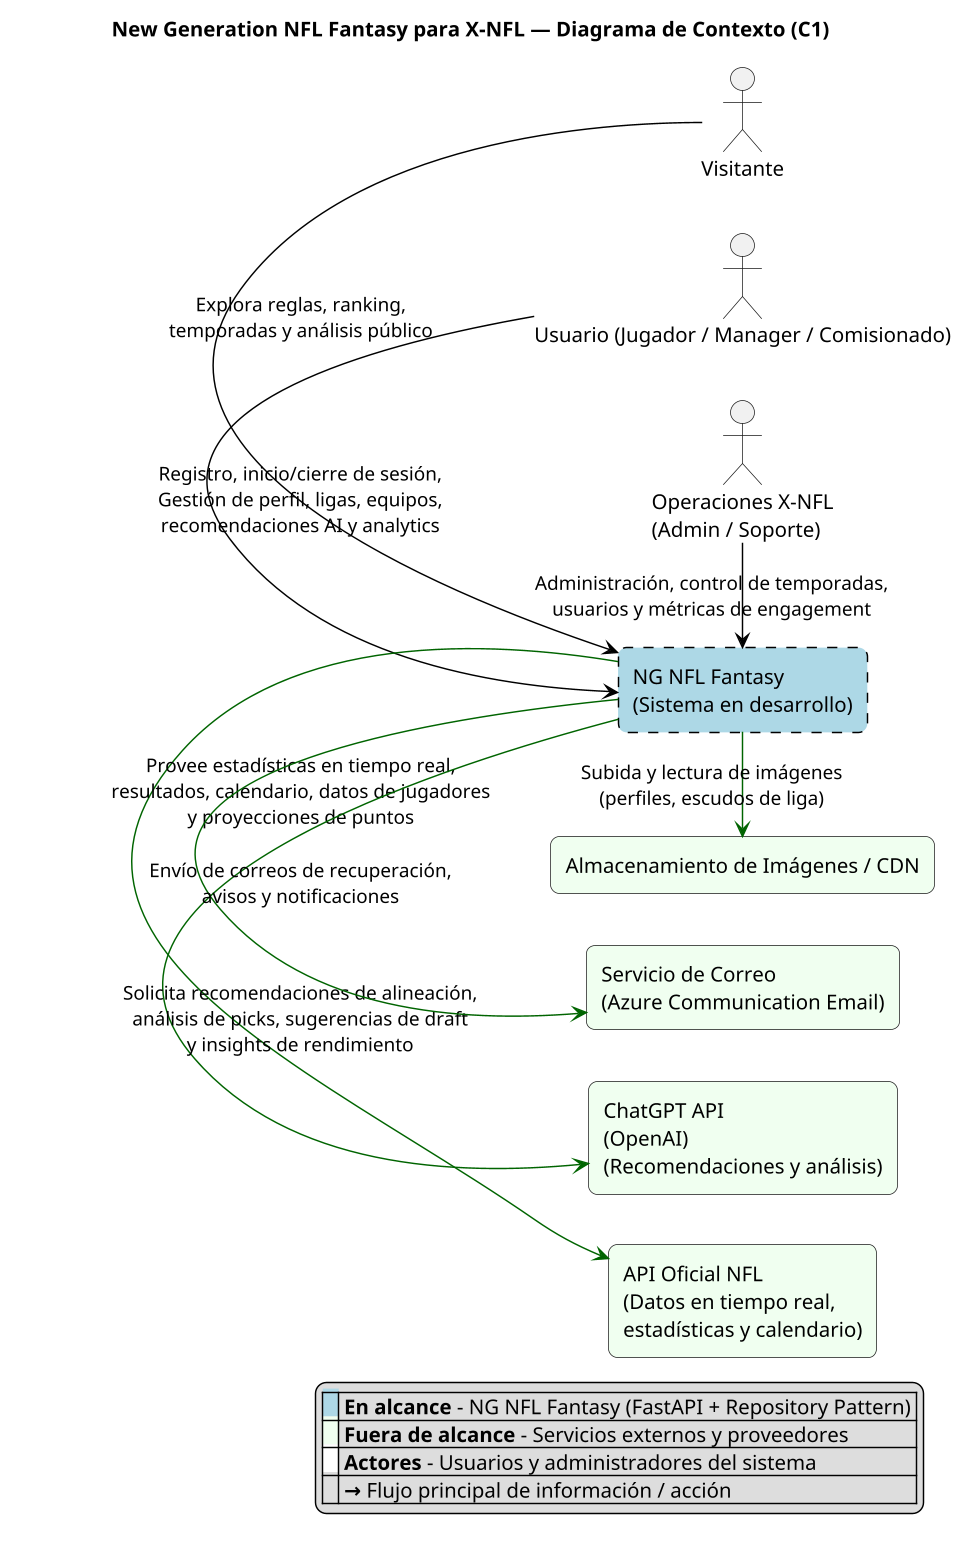 @startuml contexto
title New Generation NFL Fantasy para X-NFL — Diagrama de Contexto (C1)

skinparam dpi 140
skinparam rectangle {
  RoundCorner 12
}
skinparam packageStyle rectangle
left to right direction

' Actores principales
actor "Visitante" as Visitante
actor "Usuario (Jugador / Manager / Comisionado)" as Usuario
actor "Operaciones X-NFL\n(Admin / Soporte)" as Ops

' Sistema en alcance
rectangle "NG NFL Fantasy\n(Sistema en desarrollo)" as Sistema #LightBlue;line:Black;line.dashed

' Sistemas externos (fuera de alcance)
rectangle "API Oficial NFL\n(Datos en tiempo real,\nestadísticas y calendario)" as NFL #HoneyDew
rectangle "ChatGPT API\n(OpenAI)\n(Recomendaciones y análisis)" as ChatGPT #HoneyDew
rectangle "Servicio de Correo\n(Azure Communication Email)" as Correo #HoneyDew
rectangle "Almacenamiento de Imágenes / CDN" as CDN #HoneyDew

' Relaciones actor <-> sistema
Visitante -[#Black]> Sistema : Explora reglas, ranking,\ntemporadas y análisis público
Usuario   -[#Black]> Sistema : Registro, inicio/cierre de sesión,\nGestión de perfil, ligas, equipos,\nrecomendaciones AI y analytics
Ops       -[#Black]> Sistema : Administración, control de temporadas,\nusuarios y métricas de engagement

' Relaciones sistema <-> externos
Sistema    -[#DarkGreen]> NFL : Provee estadísticas en tiempo real,\nresultados, calendario, datos de jugadores\ny proyecciones de puntos
Sistema -[#DarkGreen]> ChatGPT : Solicita recomendaciones de alineación,\nanálisis de picks, sugerencias de draft\ny insights de rendimiento
Sistema -[#DarkGreen]> Correo : Envío de correos de recuperación,\navisos y notificaciones
Sistema -[#DarkGreen]> CDN : Subida y lectura de imágenes\n(perfiles, escudos de liga)



legend right
  |<back:LightBlue>   | **En alcance** - NG NFL Fantasy (FastAPI + Repository Pattern) |
  |<back:HoneyDew>   | **Fuera de alcance** - Servicios externos y proveedores |
  |<back:White>   | **Actores** - Usuarios y administradores del sistema |
  | | **→** Flujo principal de información / acción |
endlegend
@enduml
